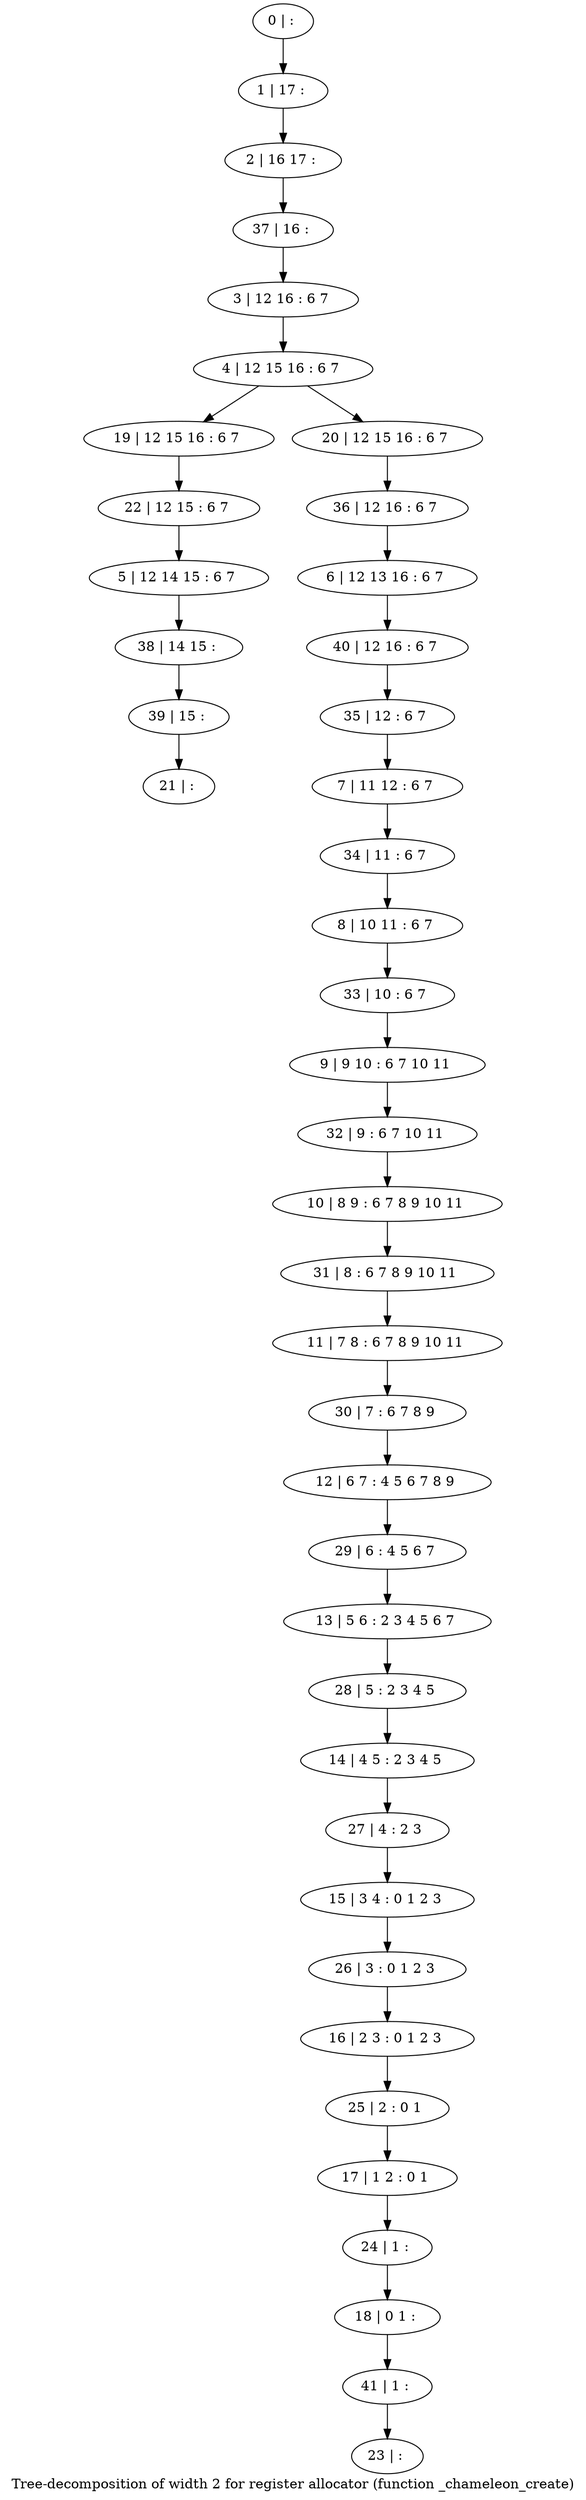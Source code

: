 digraph G {
graph [label="Tree-decomposition of width 2 for register allocator (function _chameleon_create)"]
0[label="0 | : "];
1[label="1 | 17 : "];
2[label="2 | 16 17 : "];
3[label="3 | 12 16 : 6 7 "];
4[label="4 | 12 15 16 : 6 7 "];
5[label="5 | 12 14 15 : 6 7 "];
6[label="6 | 12 13 16 : 6 7 "];
7[label="7 | 11 12 : 6 7 "];
8[label="8 | 10 11 : 6 7 "];
9[label="9 | 9 10 : 6 7 10 11 "];
10[label="10 | 8 9 : 6 7 8 9 10 11 "];
11[label="11 | 7 8 : 6 7 8 9 10 11 "];
12[label="12 | 6 7 : 4 5 6 7 8 9 "];
13[label="13 | 5 6 : 2 3 4 5 6 7 "];
14[label="14 | 4 5 : 2 3 4 5 "];
15[label="15 | 3 4 : 0 1 2 3 "];
16[label="16 | 2 3 : 0 1 2 3 "];
17[label="17 | 1 2 : 0 1 "];
18[label="18 | 0 1 : "];
19[label="19 | 12 15 16 : 6 7 "];
20[label="20 | 12 15 16 : 6 7 "];
21[label="21 | : "];
22[label="22 | 12 15 : 6 7 "];
23[label="23 | : "];
24[label="24 | 1 : "];
25[label="25 | 2 : 0 1 "];
26[label="26 | 3 : 0 1 2 3 "];
27[label="27 | 4 : 2 3 "];
28[label="28 | 5 : 2 3 4 5 "];
29[label="29 | 6 : 4 5 6 7 "];
30[label="30 | 7 : 6 7 8 9 "];
31[label="31 | 8 : 6 7 8 9 10 11 "];
32[label="32 | 9 : 6 7 10 11 "];
33[label="33 | 10 : 6 7 "];
34[label="34 | 11 : 6 7 "];
35[label="35 | 12 : 6 7 "];
36[label="36 | 12 16 : 6 7 "];
37[label="37 | 16 : "];
38[label="38 | 14 15 : "];
39[label="39 | 15 : "];
40[label="40 | 12 16 : 6 7 "];
41[label="41 | 1 : "];
0->1 ;
1->2 ;
3->4 ;
4->19 ;
4->20 ;
22->5 ;
19->22 ;
24->18 ;
17->24 ;
25->17 ;
16->25 ;
26->16 ;
15->26 ;
27->15 ;
14->27 ;
28->14 ;
13->28 ;
29->13 ;
12->29 ;
30->12 ;
11->30 ;
31->11 ;
10->31 ;
32->10 ;
9->32 ;
33->9 ;
8->33 ;
34->8 ;
7->34 ;
35->7 ;
36->6 ;
20->36 ;
37->3 ;
2->37 ;
5->38 ;
39->21 ;
38->39 ;
40->35 ;
6->40 ;
41->23 ;
18->41 ;
}
